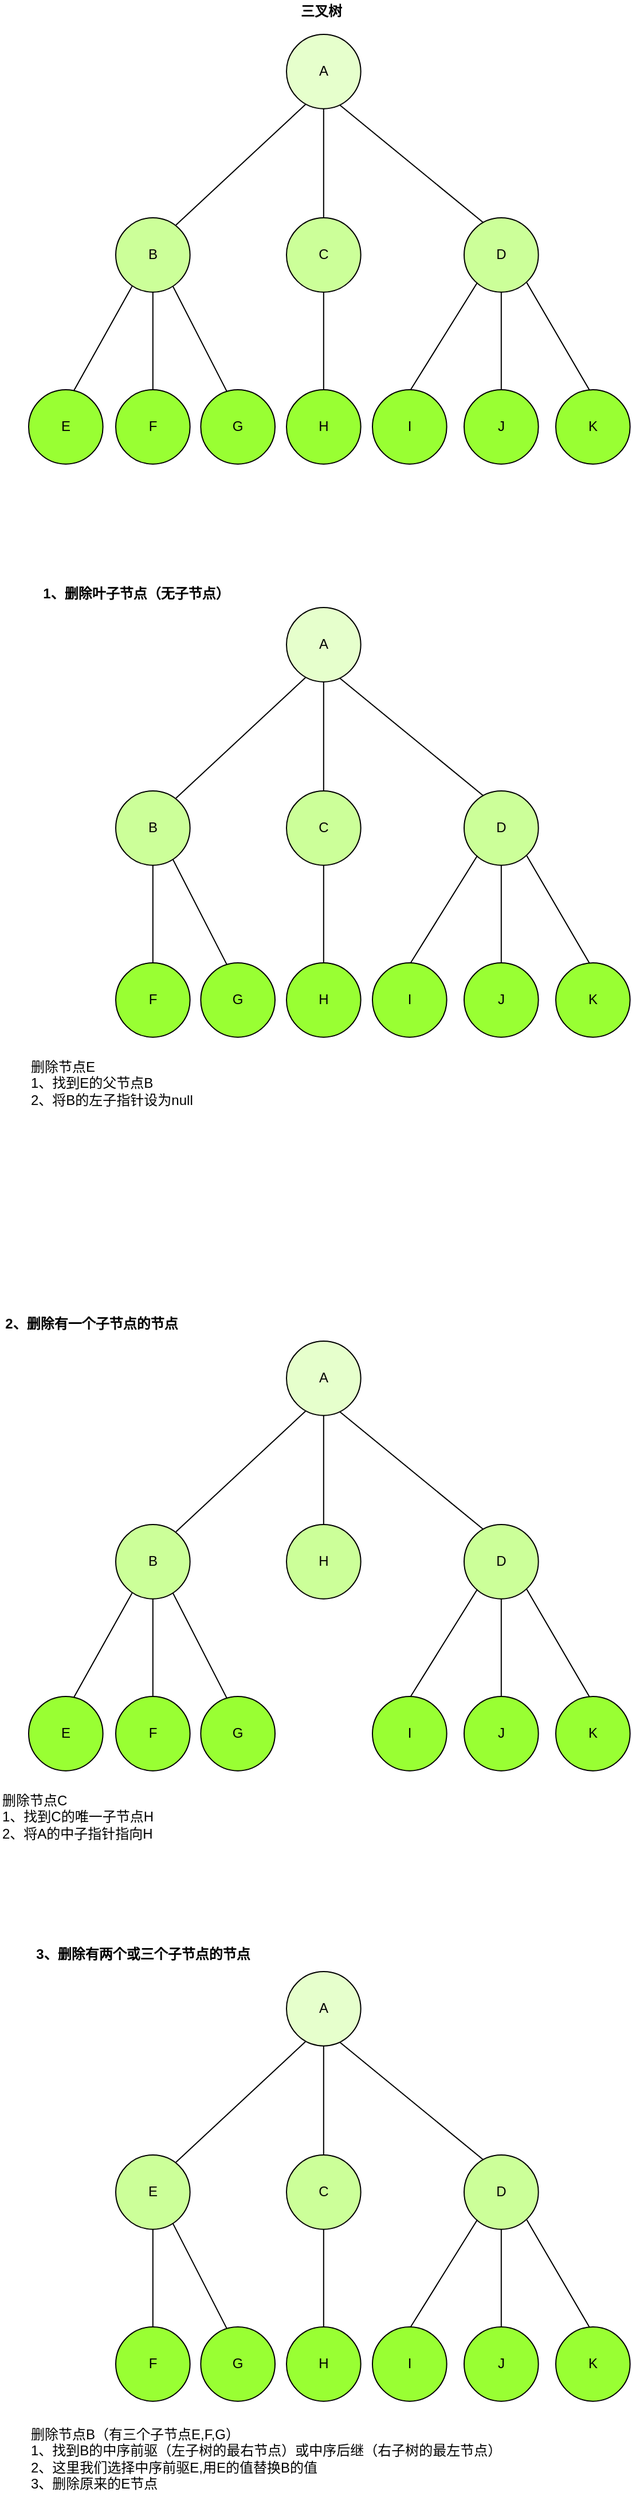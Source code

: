 <mxfile version="28.0.5">
  <diagram name="第 1 页" id="B0CTnErVgj8-p_2Ik8TZ">
    <mxGraphModel dx="1206" dy="526" grid="1" gridSize="10" guides="1" tooltips="1" connect="1" arrows="1" fold="1" page="1" pageScale="1" pageWidth="827" pageHeight="1169" math="0" shadow="0">
      <root>
        <mxCell id="0" />
        <mxCell id="1" parent="0" />
        <mxCell id="CV16CJgjCQMdgXZ5vd4G-21" value="&lt;b&gt;三叉树&lt;/b&gt;" style="text;strokeColor=none;align=center;fillColor=none;html=1;verticalAlign=middle;whiteSpace=wrap;rounded=0;" vertex="1" parent="1">
          <mxGeometry x="380" y="80" width="52.59" height="20" as="geometry" />
        </mxCell>
        <mxCell id="CV16CJgjCQMdgXZ5vd4G-22" value="&lt;div style=&quot;text-align: left;&quot;&gt;&lt;b style=&quot;background-color: transparent;&quot;&gt;1、删除叶子节点（无子节点）&lt;/b&gt;&lt;/div&gt;" style="text;strokeColor=none;align=center;fillColor=none;html=1;verticalAlign=middle;whiteSpace=wrap;rounded=0;" vertex="1" parent="1">
          <mxGeometry x="160" y="585" width="170" height="25" as="geometry" />
        </mxCell>
        <mxCell id="CV16CJgjCQMdgXZ5vd4G-45" value="C" style="group" vertex="1" connectable="0" parent="1">
          <mxGeometry x="151" y="110" width="524.818" height="374.818" as="geometry" />
        </mxCell>
        <mxCell id="CV16CJgjCQMdgXZ5vd4G-2" value="E" style="ellipse;whiteSpace=wrap;html=1;aspect=fixed;fillColor=#99FF33;" vertex="1" parent="CV16CJgjCQMdgXZ5vd4G-45">
          <mxGeometry y="310" width="64.818" height="64.818" as="geometry" />
        </mxCell>
        <mxCell id="CV16CJgjCQMdgXZ5vd4G-3" value="" style="endArrow=none;html=1;rounded=0;entryX=0.224;entryY=0.915;entryDx=0;entryDy=0;entryPerimeter=0;exitX=0.607;exitY=0.016;exitDx=0;exitDy=0;exitPerimeter=0;" edge="1" parent="CV16CJgjCQMdgXZ5vd4G-45" source="CV16CJgjCQMdgXZ5vd4G-2" target="CV16CJgjCQMdgXZ5vd4G-7">
          <mxGeometry width="50" height="50" relative="1" as="geometry">
            <mxPoint x="26" y="310" as="sourcePoint" />
            <mxPoint x="86.0" y="219" as="targetPoint" />
          </mxGeometry>
        </mxCell>
        <mxCell id="CV16CJgjCQMdgXZ5vd4G-4" value="C" style="ellipse;whiteSpace=wrap;html=1;aspect=fixed;fillColor=#CCFF99;" vertex="1" parent="CV16CJgjCQMdgXZ5vd4G-45">
          <mxGeometry x="225.0" y="160" width="64.818" height="64.818" as="geometry" />
        </mxCell>
        <mxCell id="CV16CJgjCQMdgXZ5vd4G-5" value="" style="endArrow=none;html=1;rounded=0;entryX=0.72;entryY=0.953;entryDx=0;entryDy=0;entryPerimeter=0;exitX=0.257;exitY=0.063;exitDx=0;exitDy=0;exitPerimeter=0;" edge="1" parent="CV16CJgjCQMdgXZ5vd4G-45" source="CV16CJgjCQMdgXZ5vd4G-8" target="CV16CJgjCQMdgXZ5vd4G-6">
          <mxGeometry width="50" height="50" relative="1" as="geometry">
            <mxPoint x="281.997" y="158" as="sourcePoint" />
            <mxPoint x="211.997" y="65" as="targetPoint" />
          </mxGeometry>
        </mxCell>
        <mxCell id="CV16CJgjCQMdgXZ5vd4G-6" value="A" style="ellipse;whiteSpace=wrap;html=1;aspect=fixed;fillColor=#E6FFCC;" vertex="1" parent="CV16CJgjCQMdgXZ5vd4G-45">
          <mxGeometry x="225.0" width="64.818" height="64.818" as="geometry" />
        </mxCell>
        <mxCell id="CV16CJgjCQMdgXZ5vd4G-7" value="B" style="ellipse;whiteSpace=wrap;html=1;aspect=fixed;fillColor=#CCFF99;" vertex="1" parent="CV16CJgjCQMdgXZ5vd4G-45">
          <mxGeometry x="76.0" y="160" width="64.818" height="64.818" as="geometry" />
        </mxCell>
        <mxCell id="CV16CJgjCQMdgXZ5vd4G-8" value="D" style="ellipse;whiteSpace=wrap;html=1;aspect=fixed;fillColor=#CCFF99;" vertex="1" parent="CV16CJgjCQMdgXZ5vd4G-45">
          <mxGeometry x="380.0" y="160" width="64.818" height="64.818" as="geometry" />
        </mxCell>
        <mxCell id="CV16CJgjCQMdgXZ5vd4G-9" value="" style="endArrow=none;html=1;rounded=0;entryX=0.256;entryY=0.943;entryDx=0;entryDy=0;entryPerimeter=0;exitX=0.81;exitY=0.098;exitDx=0;exitDy=0;exitPerimeter=0;" edge="1" parent="CV16CJgjCQMdgXZ5vd4G-45" source="CV16CJgjCQMdgXZ5vd4G-7" target="CV16CJgjCQMdgXZ5vd4G-6">
          <mxGeometry width="50" height="50" relative="1" as="geometry">
            <mxPoint x="116.997" y="160" as="sourcePoint" />
            <mxPoint x="161.997" y="70" as="targetPoint" />
          </mxGeometry>
        </mxCell>
        <mxCell id="CV16CJgjCQMdgXZ5vd4G-10" value="" style="endArrow=none;html=1;rounded=0;entryX=0.5;entryY=1;entryDx=0;entryDy=0;exitX=0.5;exitY=0;exitDx=0;exitDy=0;" edge="1" parent="CV16CJgjCQMdgXZ5vd4G-45" source="CV16CJgjCQMdgXZ5vd4G-4" target="CV16CJgjCQMdgXZ5vd4G-6">
          <mxGeometry width="50" height="50" relative="1" as="geometry">
            <mxPoint x="162.0" y="191" as="sourcePoint" />
            <mxPoint x="221.0" y="100" as="targetPoint" />
          </mxGeometry>
        </mxCell>
        <mxCell id="CV16CJgjCQMdgXZ5vd4G-11" value="F" style="ellipse;whiteSpace=wrap;html=1;aspect=fixed;fillColor=#99FF33;" vertex="1" parent="CV16CJgjCQMdgXZ5vd4G-45">
          <mxGeometry x="76.0" y="310" width="64.818" height="64.818" as="geometry" />
        </mxCell>
        <mxCell id="CV16CJgjCQMdgXZ5vd4G-12" value="" style="endArrow=none;html=1;rounded=0;entryX=0.5;entryY=1;entryDx=0;entryDy=0;exitX=0.5;exitY=0;exitDx=0;exitDy=0;" edge="1" parent="CV16CJgjCQMdgXZ5vd4G-45" source="CV16CJgjCQMdgXZ5vd4G-11" target="CV16CJgjCQMdgXZ5vd4G-7">
          <mxGeometry width="50" height="50" relative="1" as="geometry">
            <mxPoint x="108.21" y="310" as="sourcePoint" />
            <mxPoint x="108.21" y="225" as="targetPoint" />
          </mxGeometry>
        </mxCell>
        <mxCell id="CV16CJgjCQMdgXZ5vd4G-13" value="" style="endArrow=none;html=1;rounded=0;entryX=0.768;entryY=0.919;entryDx=0;entryDy=0;entryPerimeter=0;exitX=0.351;exitY=0.022;exitDx=0;exitDy=0;exitPerimeter=0;" edge="1" parent="CV16CJgjCQMdgXZ5vd4G-45" source="CV16CJgjCQMdgXZ5vd4G-14" target="CV16CJgjCQMdgXZ5vd4G-7">
          <mxGeometry width="50" height="50" relative="1" as="geometry">
            <mxPoint x="188.41" y="310" as="sourcePoint" />
            <mxPoint x="127.41" y="221" as="targetPoint" />
          </mxGeometry>
        </mxCell>
        <mxCell id="CV16CJgjCQMdgXZ5vd4G-14" value="G" style="ellipse;whiteSpace=wrap;html=1;aspect=fixed;fillColor=#99FF33;" vertex="1" parent="CV16CJgjCQMdgXZ5vd4G-45">
          <mxGeometry x="150.18" y="310" width="64.818" height="64.818" as="geometry" />
        </mxCell>
        <mxCell id="CV16CJgjCQMdgXZ5vd4G-15" value="I" style="ellipse;whiteSpace=wrap;html=1;aspect=fixed;fillColor=#99FF33;" vertex="1" parent="CV16CJgjCQMdgXZ5vd4G-45">
          <mxGeometry x="300.0" y="310" width="64.818" height="64.818" as="geometry" />
        </mxCell>
        <mxCell id="CV16CJgjCQMdgXZ5vd4G-16" value="J" style="ellipse;whiteSpace=wrap;html=1;aspect=fixed;fillColor=#99FF33;" vertex="1" parent="CV16CJgjCQMdgXZ5vd4G-45">
          <mxGeometry x="380" y="310" width="64.818" height="64.818" as="geometry" />
        </mxCell>
        <mxCell id="CV16CJgjCQMdgXZ5vd4G-17" value="K" style="ellipse;whiteSpace=wrap;html=1;aspect=fixed;fillColor=#99FF33;" vertex="1" parent="CV16CJgjCQMdgXZ5vd4G-45">
          <mxGeometry x="460" y="310" width="64.818" height="64.818" as="geometry" />
        </mxCell>
        <mxCell id="CV16CJgjCQMdgXZ5vd4G-18" value="" style="endArrow=none;html=1;rounded=0;entryX=0.5;entryY=1;entryDx=0;entryDy=0;exitX=0.5;exitY=0;exitDx=0;exitDy=0;" edge="1" parent="CV16CJgjCQMdgXZ5vd4G-45" source="CV16CJgjCQMdgXZ5vd4G-16" target="CV16CJgjCQMdgXZ5vd4G-8">
          <mxGeometry width="50" height="50" relative="1" as="geometry">
            <mxPoint x="368.12" y="310" as="sourcePoint" />
            <mxPoint x="368.12" y="225" as="targetPoint" />
          </mxGeometry>
        </mxCell>
        <mxCell id="CV16CJgjCQMdgXZ5vd4G-19" value="" style="endArrow=none;html=1;rounded=0;entryX=0.837;entryY=0.862;entryDx=0;entryDy=0;entryPerimeter=0;exitX=0.454;exitY=0.006;exitDx=0;exitDy=0;exitPerimeter=0;" edge="1" parent="CV16CJgjCQMdgXZ5vd4G-45" source="CV16CJgjCQMdgXZ5vd4G-17" target="CV16CJgjCQMdgXZ5vd4G-8">
          <mxGeometry width="50" height="50" relative="1" as="geometry">
            <mxPoint x="455" y="310" as="sourcePoint" />
            <mxPoint x="396" y="219" as="targetPoint" />
          </mxGeometry>
        </mxCell>
        <mxCell id="CV16CJgjCQMdgXZ5vd4G-20" value="" style="endArrow=none;html=1;rounded=0;entryX=0.178;entryY=0.872;entryDx=0;entryDy=0;entryPerimeter=0;exitX=0.512;exitY=0.004;exitDx=0;exitDy=0;exitPerimeter=0;" edge="1" parent="CV16CJgjCQMdgXZ5vd4G-45" source="CV16CJgjCQMdgXZ5vd4G-15" target="CV16CJgjCQMdgXZ5vd4G-8">
          <mxGeometry width="50" height="50" relative="1" as="geometry">
            <mxPoint x="280" y="310" as="sourcePoint" />
            <mxPoint x="346" y="218" as="targetPoint" />
          </mxGeometry>
        </mxCell>
        <mxCell id="CV16CJgjCQMdgXZ5vd4G-43" value="H" style="ellipse;whiteSpace=wrap;html=1;aspect=fixed;fillColor=#99FF33;" vertex="1" parent="CV16CJgjCQMdgXZ5vd4G-45">
          <mxGeometry x="225" y="310" width="64.818" height="64.818" as="geometry" />
        </mxCell>
        <mxCell id="CV16CJgjCQMdgXZ5vd4G-44" value="" style="endArrow=none;html=1;rounded=0;entryX=0.5;entryY=1;entryDx=0;entryDy=0;exitX=0.5;exitY=0;exitDx=0;exitDy=0;" edge="1" parent="CV16CJgjCQMdgXZ5vd4G-45" source="CV16CJgjCQMdgXZ5vd4G-43" target="CV16CJgjCQMdgXZ5vd4G-4">
          <mxGeometry width="50" height="50" relative="1" as="geometry">
            <mxPoint x="257.24" y="309.82" as="sourcePoint" />
            <mxPoint x="257.24" y="224.82" as="targetPoint" />
          </mxGeometry>
        </mxCell>
        <mxCell id="CV16CJgjCQMdgXZ5vd4G-47" value="C" style="group" vertex="1" connectable="0" parent="1">
          <mxGeometry x="151" y="610" width="524.818" height="374.818" as="geometry" />
        </mxCell>
        <mxCell id="CV16CJgjCQMdgXZ5vd4G-50" value="C" style="ellipse;whiteSpace=wrap;html=1;aspect=fixed;fillColor=#CCFF99;" vertex="1" parent="CV16CJgjCQMdgXZ5vd4G-47">
          <mxGeometry x="225.0" y="160" width="64.818" height="64.818" as="geometry" />
        </mxCell>
        <mxCell id="CV16CJgjCQMdgXZ5vd4G-51" value="" style="endArrow=none;html=1;rounded=0;entryX=0.72;entryY=0.953;entryDx=0;entryDy=0;entryPerimeter=0;exitX=0.257;exitY=0.063;exitDx=0;exitDy=0;exitPerimeter=0;" edge="1" parent="CV16CJgjCQMdgXZ5vd4G-47" source="CV16CJgjCQMdgXZ5vd4G-54" target="CV16CJgjCQMdgXZ5vd4G-52">
          <mxGeometry width="50" height="50" relative="1" as="geometry">
            <mxPoint x="281.997" y="158" as="sourcePoint" />
            <mxPoint x="211.997" y="65" as="targetPoint" />
          </mxGeometry>
        </mxCell>
        <mxCell id="CV16CJgjCQMdgXZ5vd4G-52" value="A" style="ellipse;whiteSpace=wrap;html=1;aspect=fixed;fillColor=#E6FFCC;" vertex="1" parent="CV16CJgjCQMdgXZ5vd4G-47">
          <mxGeometry x="225.0" width="64.818" height="64.818" as="geometry" />
        </mxCell>
        <mxCell id="CV16CJgjCQMdgXZ5vd4G-53" value="B" style="ellipse;whiteSpace=wrap;html=1;aspect=fixed;fillColor=#CCFF99;" vertex="1" parent="CV16CJgjCQMdgXZ5vd4G-47">
          <mxGeometry x="76.0" y="160" width="64.818" height="64.818" as="geometry" />
        </mxCell>
        <mxCell id="CV16CJgjCQMdgXZ5vd4G-54" value="D" style="ellipse;whiteSpace=wrap;html=1;aspect=fixed;fillColor=#CCFF99;" vertex="1" parent="CV16CJgjCQMdgXZ5vd4G-47">
          <mxGeometry x="380.0" y="160" width="64.818" height="64.818" as="geometry" />
        </mxCell>
        <mxCell id="CV16CJgjCQMdgXZ5vd4G-55" value="" style="endArrow=none;html=1;rounded=0;entryX=0.256;entryY=0.943;entryDx=0;entryDy=0;entryPerimeter=0;exitX=0.81;exitY=0.098;exitDx=0;exitDy=0;exitPerimeter=0;" edge="1" parent="CV16CJgjCQMdgXZ5vd4G-47" source="CV16CJgjCQMdgXZ5vd4G-53" target="CV16CJgjCQMdgXZ5vd4G-52">
          <mxGeometry width="50" height="50" relative="1" as="geometry">
            <mxPoint x="116.997" y="160" as="sourcePoint" />
            <mxPoint x="161.997" y="70" as="targetPoint" />
          </mxGeometry>
        </mxCell>
        <mxCell id="CV16CJgjCQMdgXZ5vd4G-56" value="" style="endArrow=none;html=1;rounded=0;entryX=0.5;entryY=1;entryDx=0;entryDy=0;exitX=0.5;exitY=0;exitDx=0;exitDy=0;" edge="1" parent="CV16CJgjCQMdgXZ5vd4G-47" source="CV16CJgjCQMdgXZ5vd4G-50" target="CV16CJgjCQMdgXZ5vd4G-52">
          <mxGeometry width="50" height="50" relative="1" as="geometry">
            <mxPoint x="162.0" y="191" as="sourcePoint" />
            <mxPoint x="221.0" y="100" as="targetPoint" />
          </mxGeometry>
        </mxCell>
        <mxCell id="CV16CJgjCQMdgXZ5vd4G-57" value="F" style="ellipse;whiteSpace=wrap;html=1;aspect=fixed;fillColor=#99FF33;" vertex="1" parent="CV16CJgjCQMdgXZ5vd4G-47">
          <mxGeometry x="76.0" y="310" width="64.818" height="64.818" as="geometry" />
        </mxCell>
        <mxCell id="CV16CJgjCQMdgXZ5vd4G-58" value="" style="endArrow=none;html=1;rounded=0;entryX=0.5;entryY=1;entryDx=0;entryDy=0;exitX=0.5;exitY=0;exitDx=0;exitDy=0;" edge="1" parent="CV16CJgjCQMdgXZ5vd4G-47" source="CV16CJgjCQMdgXZ5vd4G-57" target="CV16CJgjCQMdgXZ5vd4G-53">
          <mxGeometry width="50" height="50" relative="1" as="geometry">
            <mxPoint x="108.21" y="310" as="sourcePoint" />
            <mxPoint x="108.21" y="225" as="targetPoint" />
          </mxGeometry>
        </mxCell>
        <mxCell id="CV16CJgjCQMdgXZ5vd4G-59" value="" style="endArrow=none;html=1;rounded=0;entryX=0.768;entryY=0.919;entryDx=0;entryDy=0;entryPerimeter=0;exitX=0.351;exitY=0.022;exitDx=0;exitDy=0;exitPerimeter=0;" edge="1" parent="CV16CJgjCQMdgXZ5vd4G-47" source="CV16CJgjCQMdgXZ5vd4G-60" target="CV16CJgjCQMdgXZ5vd4G-53">
          <mxGeometry width="50" height="50" relative="1" as="geometry">
            <mxPoint x="188.41" y="310" as="sourcePoint" />
            <mxPoint x="127.41" y="221" as="targetPoint" />
          </mxGeometry>
        </mxCell>
        <mxCell id="CV16CJgjCQMdgXZ5vd4G-60" value="G" style="ellipse;whiteSpace=wrap;html=1;aspect=fixed;fillColor=#99FF33;" vertex="1" parent="CV16CJgjCQMdgXZ5vd4G-47">
          <mxGeometry x="150.18" y="310" width="64.818" height="64.818" as="geometry" />
        </mxCell>
        <mxCell id="CV16CJgjCQMdgXZ5vd4G-61" value="I" style="ellipse;whiteSpace=wrap;html=1;aspect=fixed;fillColor=#99FF33;" vertex="1" parent="CV16CJgjCQMdgXZ5vd4G-47">
          <mxGeometry x="300.0" y="310" width="64.818" height="64.818" as="geometry" />
        </mxCell>
        <mxCell id="CV16CJgjCQMdgXZ5vd4G-62" value="J" style="ellipse;whiteSpace=wrap;html=1;aspect=fixed;fillColor=#99FF33;" vertex="1" parent="CV16CJgjCQMdgXZ5vd4G-47">
          <mxGeometry x="380" y="310" width="64.818" height="64.818" as="geometry" />
        </mxCell>
        <mxCell id="CV16CJgjCQMdgXZ5vd4G-63" value="K" style="ellipse;whiteSpace=wrap;html=1;aspect=fixed;fillColor=#99FF33;" vertex="1" parent="CV16CJgjCQMdgXZ5vd4G-47">
          <mxGeometry x="460" y="310" width="64.818" height="64.818" as="geometry" />
        </mxCell>
        <mxCell id="CV16CJgjCQMdgXZ5vd4G-64" value="" style="endArrow=none;html=1;rounded=0;entryX=0.5;entryY=1;entryDx=0;entryDy=0;exitX=0.5;exitY=0;exitDx=0;exitDy=0;" edge="1" parent="CV16CJgjCQMdgXZ5vd4G-47" source="CV16CJgjCQMdgXZ5vd4G-62" target="CV16CJgjCQMdgXZ5vd4G-54">
          <mxGeometry width="50" height="50" relative="1" as="geometry">
            <mxPoint x="368.12" y="310" as="sourcePoint" />
            <mxPoint x="368.12" y="225" as="targetPoint" />
          </mxGeometry>
        </mxCell>
        <mxCell id="CV16CJgjCQMdgXZ5vd4G-65" value="" style="endArrow=none;html=1;rounded=0;entryX=0.837;entryY=0.862;entryDx=0;entryDy=0;entryPerimeter=0;exitX=0.454;exitY=0.006;exitDx=0;exitDy=0;exitPerimeter=0;" edge="1" parent="CV16CJgjCQMdgXZ5vd4G-47" source="CV16CJgjCQMdgXZ5vd4G-63" target="CV16CJgjCQMdgXZ5vd4G-54">
          <mxGeometry width="50" height="50" relative="1" as="geometry">
            <mxPoint x="455" y="310" as="sourcePoint" />
            <mxPoint x="396" y="219" as="targetPoint" />
          </mxGeometry>
        </mxCell>
        <mxCell id="CV16CJgjCQMdgXZ5vd4G-66" value="" style="endArrow=none;html=1;rounded=0;entryX=0.178;entryY=0.872;entryDx=0;entryDy=0;entryPerimeter=0;exitX=0.512;exitY=0.004;exitDx=0;exitDy=0;exitPerimeter=0;" edge="1" parent="CV16CJgjCQMdgXZ5vd4G-47" source="CV16CJgjCQMdgXZ5vd4G-61" target="CV16CJgjCQMdgXZ5vd4G-54">
          <mxGeometry width="50" height="50" relative="1" as="geometry">
            <mxPoint x="280" y="310" as="sourcePoint" />
            <mxPoint x="346" y="218" as="targetPoint" />
          </mxGeometry>
        </mxCell>
        <mxCell id="CV16CJgjCQMdgXZ5vd4G-67" value="H" style="ellipse;whiteSpace=wrap;html=1;aspect=fixed;fillColor=#99FF33;" vertex="1" parent="CV16CJgjCQMdgXZ5vd4G-47">
          <mxGeometry x="225" y="310" width="64.818" height="64.818" as="geometry" />
        </mxCell>
        <mxCell id="CV16CJgjCQMdgXZ5vd4G-68" value="" style="endArrow=none;html=1;rounded=0;entryX=0.5;entryY=1;entryDx=0;entryDy=0;exitX=0.5;exitY=0;exitDx=0;exitDy=0;" edge="1" parent="CV16CJgjCQMdgXZ5vd4G-47" source="CV16CJgjCQMdgXZ5vd4G-67" target="CV16CJgjCQMdgXZ5vd4G-50">
          <mxGeometry width="50" height="50" relative="1" as="geometry">
            <mxPoint x="257.24" y="309.82" as="sourcePoint" />
            <mxPoint x="257.24" y="224.82" as="targetPoint" />
          </mxGeometry>
        </mxCell>
        <mxCell id="CV16CJgjCQMdgXZ5vd4G-70" value="C" style="group" vertex="1" connectable="0" parent="1">
          <mxGeometry x="151" y="1250" width="524.818" height="374.818" as="geometry" />
        </mxCell>
        <mxCell id="CV16CJgjCQMdgXZ5vd4G-71" value="E" style="ellipse;whiteSpace=wrap;html=1;aspect=fixed;fillColor=#99FF33;" vertex="1" parent="CV16CJgjCQMdgXZ5vd4G-70">
          <mxGeometry y="310" width="64.818" height="64.818" as="geometry" />
        </mxCell>
        <mxCell id="CV16CJgjCQMdgXZ5vd4G-72" value="" style="endArrow=none;html=1;rounded=0;entryX=0.224;entryY=0.915;entryDx=0;entryDy=0;entryPerimeter=0;exitX=0.607;exitY=0.016;exitDx=0;exitDy=0;exitPerimeter=0;" edge="1" parent="CV16CJgjCQMdgXZ5vd4G-70" source="CV16CJgjCQMdgXZ5vd4G-71" target="CV16CJgjCQMdgXZ5vd4G-76">
          <mxGeometry width="50" height="50" relative="1" as="geometry">
            <mxPoint x="26" y="310" as="sourcePoint" />
            <mxPoint x="86.0" y="219" as="targetPoint" />
          </mxGeometry>
        </mxCell>
        <mxCell id="CV16CJgjCQMdgXZ5vd4G-73" value="H" style="ellipse;whiteSpace=wrap;html=1;aspect=fixed;fillColor=#CCFF99;" vertex="1" parent="CV16CJgjCQMdgXZ5vd4G-70">
          <mxGeometry x="225.0" y="160" width="64.818" height="64.818" as="geometry" />
        </mxCell>
        <mxCell id="CV16CJgjCQMdgXZ5vd4G-74" value="" style="endArrow=none;html=1;rounded=0;entryX=0.72;entryY=0.953;entryDx=0;entryDy=0;entryPerimeter=0;exitX=0.257;exitY=0.063;exitDx=0;exitDy=0;exitPerimeter=0;" edge="1" parent="CV16CJgjCQMdgXZ5vd4G-70" source="CV16CJgjCQMdgXZ5vd4G-77" target="CV16CJgjCQMdgXZ5vd4G-75">
          <mxGeometry width="50" height="50" relative="1" as="geometry">
            <mxPoint x="281.997" y="158" as="sourcePoint" />
            <mxPoint x="211.997" y="65" as="targetPoint" />
          </mxGeometry>
        </mxCell>
        <mxCell id="CV16CJgjCQMdgXZ5vd4G-75" value="A" style="ellipse;whiteSpace=wrap;html=1;aspect=fixed;fillColor=#E6FFCC;" vertex="1" parent="CV16CJgjCQMdgXZ5vd4G-70">
          <mxGeometry x="225.0" width="64.818" height="64.818" as="geometry" />
        </mxCell>
        <mxCell id="CV16CJgjCQMdgXZ5vd4G-76" value="B" style="ellipse;whiteSpace=wrap;html=1;aspect=fixed;fillColor=#CCFF99;" vertex="1" parent="CV16CJgjCQMdgXZ5vd4G-70">
          <mxGeometry x="76.0" y="160" width="64.818" height="64.818" as="geometry" />
        </mxCell>
        <mxCell id="CV16CJgjCQMdgXZ5vd4G-77" value="D" style="ellipse;whiteSpace=wrap;html=1;aspect=fixed;fillColor=#CCFF99;" vertex="1" parent="CV16CJgjCQMdgXZ5vd4G-70">
          <mxGeometry x="380.0" y="160" width="64.818" height="64.818" as="geometry" />
        </mxCell>
        <mxCell id="CV16CJgjCQMdgXZ5vd4G-78" value="" style="endArrow=none;html=1;rounded=0;entryX=0.256;entryY=0.943;entryDx=0;entryDy=0;entryPerimeter=0;exitX=0.81;exitY=0.098;exitDx=0;exitDy=0;exitPerimeter=0;" edge="1" parent="CV16CJgjCQMdgXZ5vd4G-70" source="CV16CJgjCQMdgXZ5vd4G-76" target="CV16CJgjCQMdgXZ5vd4G-75">
          <mxGeometry width="50" height="50" relative="1" as="geometry">
            <mxPoint x="116.997" y="160" as="sourcePoint" />
            <mxPoint x="161.997" y="70" as="targetPoint" />
          </mxGeometry>
        </mxCell>
        <mxCell id="CV16CJgjCQMdgXZ5vd4G-79" value="" style="endArrow=none;html=1;rounded=0;entryX=0.5;entryY=1;entryDx=0;entryDy=0;exitX=0.5;exitY=0;exitDx=0;exitDy=0;" edge="1" parent="CV16CJgjCQMdgXZ5vd4G-70" source="CV16CJgjCQMdgXZ5vd4G-73" target="CV16CJgjCQMdgXZ5vd4G-75">
          <mxGeometry width="50" height="50" relative="1" as="geometry">
            <mxPoint x="162.0" y="191" as="sourcePoint" />
            <mxPoint x="221.0" y="100" as="targetPoint" />
          </mxGeometry>
        </mxCell>
        <mxCell id="CV16CJgjCQMdgXZ5vd4G-80" value="F" style="ellipse;whiteSpace=wrap;html=1;aspect=fixed;fillColor=#99FF33;" vertex="1" parent="CV16CJgjCQMdgXZ5vd4G-70">
          <mxGeometry x="76.0" y="310" width="64.818" height="64.818" as="geometry" />
        </mxCell>
        <mxCell id="CV16CJgjCQMdgXZ5vd4G-81" value="" style="endArrow=none;html=1;rounded=0;entryX=0.5;entryY=1;entryDx=0;entryDy=0;exitX=0.5;exitY=0;exitDx=0;exitDy=0;" edge="1" parent="CV16CJgjCQMdgXZ5vd4G-70" source="CV16CJgjCQMdgXZ5vd4G-80" target="CV16CJgjCQMdgXZ5vd4G-76">
          <mxGeometry width="50" height="50" relative="1" as="geometry">
            <mxPoint x="108.21" y="310" as="sourcePoint" />
            <mxPoint x="108.21" y="225" as="targetPoint" />
          </mxGeometry>
        </mxCell>
        <mxCell id="CV16CJgjCQMdgXZ5vd4G-82" value="" style="endArrow=none;html=1;rounded=0;entryX=0.768;entryY=0.919;entryDx=0;entryDy=0;entryPerimeter=0;exitX=0.351;exitY=0.022;exitDx=0;exitDy=0;exitPerimeter=0;" edge="1" parent="CV16CJgjCQMdgXZ5vd4G-70" source="CV16CJgjCQMdgXZ5vd4G-83" target="CV16CJgjCQMdgXZ5vd4G-76">
          <mxGeometry width="50" height="50" relative="1" as="geometry">
            <mxPoint x="188.41" y="310" as="sourcePoint" />
            <mxPoint x="127.41" y="221" as="targetPoint" />
          </mxGeometry>
        </mxCell>
        <mxCell id="CV16CJgjCQMdgXZ5vd4G-83" value="G" style="ellipse;whiteSpace=wrap;html=1;aspect=fixed;fillColor=#99FF33;" vertex="1" parent="CV16CJgjCQMdgXZ5vd4G-70">
          <mxGeometry x="150.18" y="310" width="64.818" height="64.818" as="geometry" />
        </mxCell>
        <mxCell id="CV16CJgjCQMdgXZ5vd4G-84" value="I" style="ellipse;whiteSpace=wrap;html=1;aspect=fixed;fillColor=#99FF33;" vertex="1" parent="CV16CJgjCQMdgXZ5vd4G-70">
          <mxGeometry x="300.0" y="310" width="64.818" height="64.818" as="geometry" />
        </mxCell>
        <mxCell id="CV16CJgjCQMdgXZ5vd4G-85" value="J" style="ellipse;whiteSpace=wrap;html=1;aspect=fixed;fillColor=#99FF33;" vertex="1" parent="CV16CJgjCQMdgXZ5vd4G-70">
          <mxGeometry x="380" y="310" width="64.818" height="64.818" as="geometry" />
        </mxCell>
        <mxCell id="CV16CJgjCQMdgXZ5vd4G-86" value="K" style="ellipse;whiteSpace=wrap;html=1;aspect=fixed;fillColor=#99FF33;" vertex="1" parent="CV16CJgjCQMdgXZ5vd4G-70">
          <mxGeometry x="460" y="310" width="64.818" height="64.818" as="geometry" />
        </mxCell>
        <mxCell id="CV16CJgjCQMdgXZ5vd4G-87" value="" style="endArrow=none;html=1;rounded=0;entryX=0.5;entryY=1;entryDx=0;entryDy=0;exitX=0.5;exitY=0;exitDx=0;exitDy=0;" edge="1" parent="CV16CJgjCQMdgXZ5vd4G-70" source="CV16CJgjCQMdgXZ5vd4G-85" target="CV16CJgjCQMdgXZ5vd4G-77">
          <mxGeometry width="50" height="50" relative="1" as="geometry">
            <mxPoint x="368.12" y="310" as="sourcePoint" />
            <mxPoint x="368.12" y="225" as="targetPoint" />
          </mxGeometry>
        </mxCell>
        <mxCell id="CV16CJgjCQMdgXZ5vd4G-88" value="" style="endArrow=none;html=1;rounded=0;entryX=0.837;entryY=0.862;entryDx=0;entryDy=0;entryPerimeter=0;exitX=0.454;exitY=0.006;exitDx=0;exitDy=0;exitPerimeter=0;" edge="1" parent="CV16CJgjCQMdgXZ5vd4G-70" source="CV16CJgjCQMdgXZ5vd4G-86" target="CV16CJgjCQMdgXZ5vd4G-77">
          <mxGeometry width="50" height="50" relative="1" as="geometry">
            <mxPoint x="455" y="310" as="sourcePoint" />
            <mxPoint x="396" y="219" as="targetPoint" />
          </mxGeometry>
        </mxCell>
        <mxCell id="CV16CJgjCQMdgXZ5vd4G-89" value="" style="endArrow=none;html=1;rounded=0;entryX=0.178;entryY=0.872;entryDx=0;entryDy=0;entryPerimeter=0;exitX=0.512;exitY=0.004;exitDx=0;exitDy=0;exitPerimeter=0;" edge="1" parent="CV16CJgjCQMdgXZ5vd4G-70" source="CV16CJgjCQMdgXZ5vd4G-84" target="CV16CJgjCQMdgXZ5vd4G-77">
          <mxGeometry width="50" height="50" relative="1" as="geometry">
            <mxPoint x="280" y="310" as="sourcePoint" />
            <mxPoint x="346" y="218" as="targetPoint" />
          </mxGeometry>
        </mxCell>
        <mxCell id="CV16CJgjCQMdgXZ5vd4G-69" value="&lt;b&gt;2、删除有一个子节点的节点&lt;/b&gt;" style="text;strokeColor=none;align=center;fillColor=none;html=1;verticalAlign=middle;whiteSpace=wrap;rounded=0;" vertex="1" parent="1">
          <mxGeometry x="126" y="1220" width="160" height="30" as="geometry" />
        </mxCell>
        <mxCell id="CV16CJgjCQMdgXZ5vd4G-92" value="&lt;b&gt;3、删除有两个或三个子节点的节点&lt;/b&gt;" style="text;strokeColor=none;align=center;fillColor=none;html=1;verticalAlign=middle;whiteSpace=wrap;rounded=0;" vertex="1" parent="1">
          <mxGeometry x="151" y="1769" width="200" height="31" as="geometry" />
        </mxCell>
        <mxCell id="CV16CJgjCQMdgXZ5vd4G-93" value="C" style="group" vertex="1" connectable="0" parent="1">
          <mxGeometry x="151" y="1800" width="524.818" height="374.818" as="geometry" />
        </mxCell>
        <mxCell id="CV16CJgjCQMdgXZ5vd4G-96" value="C" style="ellipse;whiteSpace=wrap;html=1;aspect=fixed;fillColor=#CCFF99;" vertex="1" parent="CV16CJgjCQMdgXZ5vd4G-93">
          <mxGeometry x="225.0" y="160" width="64.818" height="64.818" as="geometry" />
        </mxCell>
        <mxCell id="CV16CJgjCQMdgXZ5vd4G-97" value="" style="endArrow=none;html=1;rounded=0;entryX=0.72;entryY=0.953;entryDx=0;entryDy=0;entryPerimeter=0;exitX=0.257;exitY=0.063;exitDx=0;exitDy=0;exitPerimeter=0;" edge="1" parent="CV16CJgjCQMdgXZ5vd4G-93" source="CV16CJgjCQMdgXZ5vd4G-100" target="CV16CJgjCQMdgXZ5vd4G-98">
          <mxGeometry width="50" height="50" relative="1" as="geometry">
            <mxPoint x="281.997" y="158" as="sourcePoint" />
            <mxPoint x="211.997" y="65" as="targetPoint" />
          </mxGeometry>
        </mxCell>
        <mxCell id="CV16CJgjCQMdgXZ5vd4G-98" value="A" style="ellipse;whiteSpace=wrap;html=1;aspect=fixed;fillColor=#E6FFCC;" vertex="1" parent="CV16CJgjCQMdgXZ5vd4G-93">
          <mxGeometry x="225.0" width="64.818" height="64.818" as="geometry" />
        </mxCell>
        <mxCell id="CV16CJgjCQMdgXZ5vd4G-99" value="E" style="ellipse;whiteSpace=wrap;html=1;aspect=fixed;fillColor=#CCFF99;" vertex="1" parent="CV16CJgjCQMdgXZ5vd4G-93">
          <mxGeometry x="76.0" y="160" width="64.818" height="64.818" as="geometry" />
        </mxCell>
        <mxCell id="CV16CJgjCQMdgXZ5vd4G-100" value="D" style="ellipse;whiteSpace=wrap;html=1;aspect=fixed;fillColor=#CCFF99;" vertex="1" parent="CV16CJgjCQMdgXZ5vd4G-93">
          <mxGeometry x="380.0" y="160" width="64.818" height="64.818" as="geometry" />
        </mxCell>
        <mxCell id="CV16CJgjCQMdgXZ5vd4G-101" value="" style="endArrow=none;html=1;rounded=0;entryX=0.256;entryY=0.943;entryDx=0;entryDy=0;entryPerimeter=0;exitX=0.81;exitY=0.098;exitDx=0;exitDy=0;exitPerimeter=0;" edge="1" parent="CV16CJgjCQMdgXZ5vd4G-93" source="CV16CJgjCQMdgXZ5vd4G-99" target="CV16CJgjCQMdgXZ5vd4G-98">
          <mxGeometry width="50" height="50" relative="1" as="geometry">
            <mxPoint x="116.997" y="160" as="sourcePoint" />
            <mxPoint x="161.997" y="70" as="targetPoint" />
          </mxGeometry>
        </mxCell>
        <mxCell id="CV16CJgjCQMdgXZ5vd4G-102" value="" style="endArrow=none;html=1;rounded=0;entryX=0.5;entryY=1;entryDx=0;entryDy=0;exitX=0.5;exitY=0;exitDx=0;exitDy=0;" edge="1" parent="CV16CJgjCQMdgXZ5vd4G-93" source="CV16CJgjCQMdgXZ5vd4G-96" target="CV16CJgjCQMdgXZ5vd4G-98">
          <mxGeometry width="50" height="50" relative="1" as="geometry">
            <mxPoint x="162.0" y="191" as="sourcePoint" />
            <mxPoint x="221.0" y="100" as="targetPoint" />
          </mxGeometry>
        </mxCell>
        <mxCell id="CV16CJgjCQMdgXZ5vd4G-103" value="F" style="ellipse;whiteSpace=wrap;html=1;aspect=fixed;fillColor=#99FF33;" vertex="1" parent="CV16CJgjCQMdgXZ5vd4G-93">
          <mxGeometry x="76.0" y="310" width="64.818" height="64.818" as="geometry" />
        </mxCell>
        <mxCell id="CV16CJgjCQMdgXZ5vd4G-104" value="" style="endArrow=none;html=1;rounded=0;entryX=0.5;entryY=1;entryDx=0;entryDy=0;exitX=0.5;exitY=0;exitDx=0;exitDy=0;" edge="1" parent="CV16CJgjCQMdgXZ5vd4G-93" source="CV16CJgjCQMdgXZ5vd4G-103" target="CV16CJgjCQMdgXZ5vd4G-99">
          <mxGeometry width="50" height="50" relative="1" as="geometry">
            <mxPoint x="108.21" y="310" as="sourcePoint" />
            <mxPoint x="108.21" y="225" as="targetPoint" />
          </mxGeometry>
        </mxCell>
        <mxCell id="CV16CJgjCQMdgXZ5vd4G-105" value="" style="endArrow=none;html=1;rounded=0;entryX=0.768;entryY=0.919;entryDx=0;entryDy=0;entryPerimeter=0;exitX=0.351;exitY=0.022;exitDx=0;exitDy=0;exitPerimeter=0;" edge="1" parent="CV16CJgjCQMdgXZ5vd4G-93" source="CV16CJgjCQMdgXZ5vd4G-106" target="CV16CJgjCQMdgXZ5vd4G-99">
          <mxGeometry width="50" height="50" relative="1" as="geometry">
            <mxPoint x="188.41" y="310" as="sourcePoint" />
            <mxPoint x="127.41" y="221" as="targetPoint" />
          </mxGeometry>
        </mxCell>
        <mxCell id="CV16CJgjCQMdgXZ5vd4G-106" value="G" style="ellipse;whiteSpace=wrap;html=1;aspect=fixed;fillColor=#99FF33;" vertex="1" parent="CV16CJgjCQMdgXZ5vd4G-93">
          <mxGeometry x="150.18" y="310" width="64.818" height="64.818" as="geometry" />
        </mxCell>
        <mxCell id="CV16CJgjCQMdgXZ5vd4G-107" value="I" style="ellipse;whiteSpace=wrap;html=1;aspect=fixed;fillColor=#99FF33;" vertex="1" parent="CV16CJgjCQMdgXZ5vd4G-93">
          <mxGeometry x="300.0" y="310" width="64.818" height="64.818" as="geometry" />
        </mxCell>
        <mxCell id="CV16CJgjCQMdgXZ5vd4G-108" value="J" style="ellipse;whiteSpace=wrap;html=1;aspect=fixed;fillColor=#99FF33;" vertex="1" parent="CV16CJgjCQMdgXZ5vd4G-93">
          <mxGeometry x="380" y="310" width="64.818" height="64.818" as="geometry" />
        </mxCell>
        <mxCell id="CV16CJgjCQMdgXZ5vd4G-109" value="K" style="ellipse;whiteSpace=wrap;html=1;aspect=fixed;fillColor=#99FF33;" vertex="1" parent="CV16CJgjCQMdgXZ5vd4G-93">
          <mxGeometry x="460" y="310" width="64.818" height="64.818" as="geometry" />
        </mxCell>
        <mxCell id="CV16CJgjCQMdgXZ5vd4G-110" value="" style="endArrow=none;html=1;rounded=0;entryX=0.5;entryY=1;entryDx=0;entryDy=0;exitX=0.5;exitY=0;exitDx=0;exitDy=0;" edge="1" parent="CV16CJgjCQMdgXZ5vd4G-93" source="CV16CJgjCQMdgXZ5vd4G-108" target="CV16CJgjCQMdgXZ5vd4G-100">
          <mxGeometry width="50" height="50" relative="1" as="geometry">
            <mxPoint x="368.12" y="310" as="sourcePoint" />
            <mxPoint x="368.12" y="225" as="targetPoint" />
          </mxGeometry>
        </mxCell>
        <mxCell id="CV16CJgjCQMdgXZ5vd4G-111" value="" style="endArrow=none;html=1;rounded=0;entryX=0.837;entryY=0.862;entryDx=0;entryDy=0;entryPerimeter=0;exitX=0.454;exitY=0.006;exitDx=0;exitDy=0;exitPerimeter=0;" edge="1" parent="CV16CJgjCQMdgXZ5vd4G-93" source="CV16CJgjCQMdgXZ5vd4G-109" target="CV16CJgjCQMdgXZ5vd4G-100">
          <mxGeometry width="50" height="50" relative="1" as="geometry">
            <mxPoint x="455" y="310" as="sourcePoint" />
            <mxPoint x="396" y="219" as="targetPoint" />
          </mxGeometry>
        </mxCell>
        <mxCell id="CV16CJgjCQMdgXZ5vd4G-112" value="" style="endArrow=none;html=1;rounded=0;entryX=0.178;entryY=0.872;entryDx=0;entryDy=0;entryPerimeter=0;exitX=0.512;exitY=0.004;exitDx=0;exitDy=0;exitPerimeter=0;" edge="1" parent="CV16CJgjCQMdgXZ5vd4G-93" source="CV16CJgjCQMdgXZ5vd4G-107" target="CV16CJgjCQMdgXZ5vd4G-100">
          <mxGeometry width="50" height="50" relative="1" as="geometry">
            <mxPoint x="280" y="310" as="sourcePoint" />
            <mxPoint x="346" y="218" as="targetPoint" />
          </mxGeometry>
        </mxCell>
        <mxCell id="CV16CJgjCQMdgXZ5vd4G-113" value="H" style="ellipse;whiteSpace=wrap;html=1;aspect=fixed;fillColor=#99FF33;" vertex="1" parent="CV16CJgjCQMdgXZ5vd4G-93">
          <mxGeometry x="225" y="310" width="64.818" height="64.818" as="geometry" />
        </mxCell>
        <mxCell id="CV16CJgjCQMdgXZ5vd4G-114" value="" style="endArrow=none;html=1;rounded=0;entryX=0.5;entryY=1;entryDx=0;entryDy=0;exitX=0.5;exitY=0;exitDx=0;exitDy=0;" edge="1" parent="CV16CJgjCQMdgXZ5vd4G-93" source="CV16CJgjCQMdgXZ5vd4G-113" target="CV16CJgjCQMdgXZ5vd4G-96">
          <mxGeometry width="50" height="50" relative="1" as="geometry">
            <mxPoint x="257.24" y="309.82" as="sourcePoint" />
            <mxPoint x="257.24" y="224.82" as="targetPoint" />
          </mxGeometry>
        </mxCell>
        <mxCell id="CV16CJgjCQMdgXZ5vd4G-115" value="&lt;div&gt;删除节点E&lt;/div&gt;&lt;div&gt;1、找到E的父节点B&lt;/div&gt;&lt;div&gt;2、将B的左子指针设为null&lt;/div&gt;" style="text;strokeColor=none;align=left;fillColor=none;html=1;verticalAlign=middle;whiteSpace=wrap;rounded=0;" vertex="1" parent="1">
          <mxGeometry x="151" y="1000" width="160" height="50" as="geometry" />
        </mxCell>
        <mxCell id="CV16CJgjCQMdgXZ5vd4G-116" value="&lt;div&gt;删除节点C&lt;/div&gt;&lt;div&gt;1、找到C的唯一子节点H&lt;/div&gt;&lt;div&gt;2、将A的中子指针指向H&lt;/div&gt;" style="text;strokeColor=none;align=left;fillColor=none;html=1;verticalAlign=middle;whiteSpace=wrap;rounded=0;" vertex="1" parent="1">
          <mxGeometry x="126" y="1640" width="150" height="50" as="geometry" />
        </mxCell>
        <mxCell id="CV16CJgjCQMdgXZ5vd4G-117" value="&lt;div&gt;删除节点B（有三个子节点E,F,G）&lt;/div&gt;&lt;div&gt;1、找到B的中序前驱（左子树的最右节点）或中序后继（右子树的最左节点）&lt;/div&gt;&lt;div&gt;2、这里我们选择中序前驱E,用E的值替换B的值&lt;/div&gt;&lt;div&gt;3、删除原来的E节点&lt;/div&gt;" style="text;strokeColor=none;align=left;fillColor=none;html=1;verticalAlign=middle;whiteSpace=wrap;rounded=0;" vertex="1" parent="1">
          <mxGeometry x="151" y="2190" width="420" height="70" as="geometry" />
        </mxCell>
      </root>
    </mxGraphModel>
  </diagram>
</mxfile>
